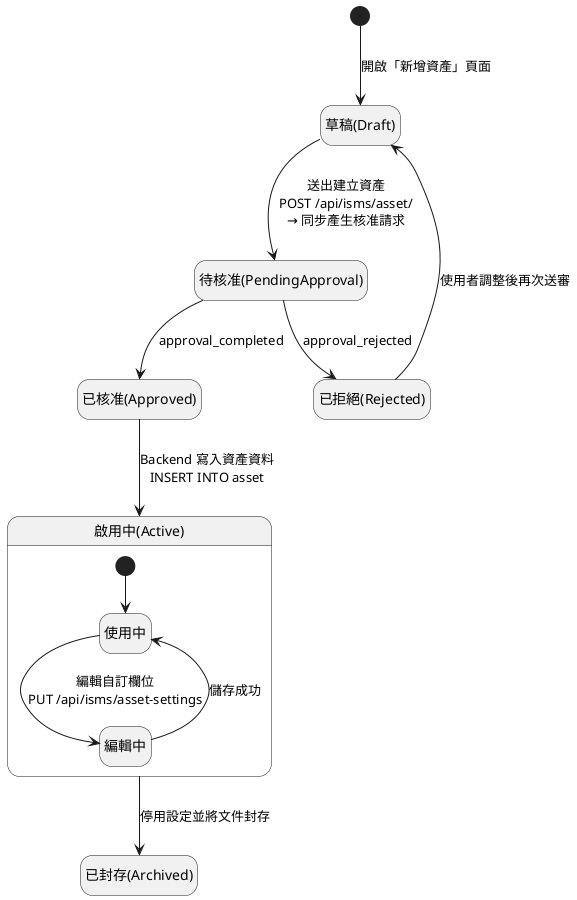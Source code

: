 @startuml

hide empty description

[*] --> Draft : 開啟「新增資產」頁面
state "草稿(Draft)" as Draft <<draft>>

Draft --> PendingApproval : 送出建立資產\nPOST /api/isms/asset/\n→ 同步產生核准請求
state "待核准(PendingApproval)" as PendingApproval <<approval>>

PendingApproval --> Approved : approval_completed
PendingApproval --> Rejected : approval_rejected
state "已拒絕(Rejected)" as Rejected <<terminal>>

Rejected --> Draft : 使用者調整後再次送審

state "已核准(Approved)" as Approved <<approval>>
Approved --> Active : Backend 寫入資產資料\nINSERT INTO asset

state "啟用中(Active)" as Active <<active>> {
  [*] --> InUse
  state InUse as "使用中"

  InUse --> Editing : 編輯自訂欄位\nPUT /api/isms/asset-settings
  state Editing as "編輯中"
  Editing --> InUse : 儲存成功
}

Active --> Archived : 停用設定並將文件封存
state "已封存(Archived)" as Archived <<terminal>>
@enduml
